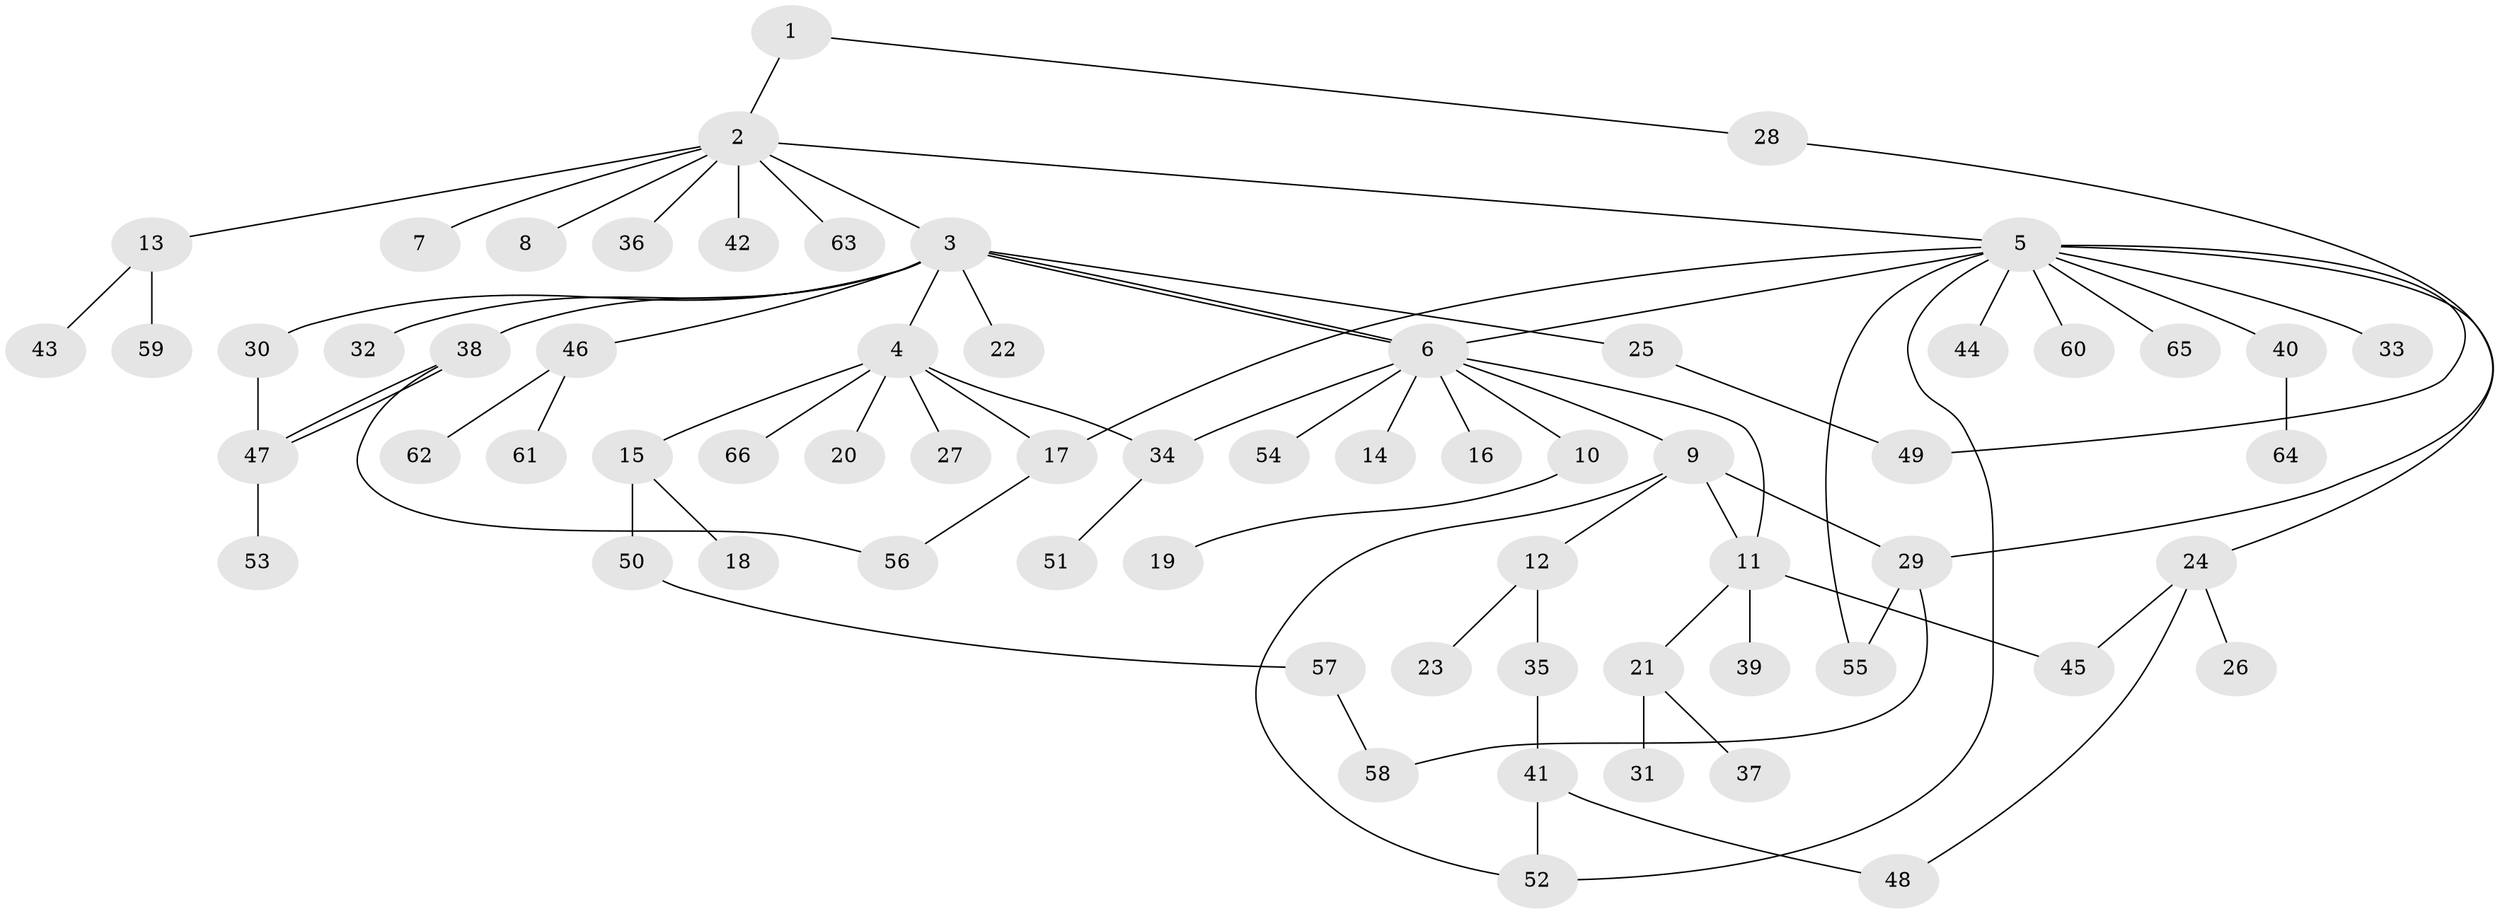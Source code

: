 // Generated by graph-tools (version 1.1) at 2025/35/03/09/25 02:35:23]
// undirected, 66 vertices, 81 edges
graph export_dot {
graph [start="1"]
  node [color=gray90,style=filled];
  1;
  2;
  3;
  4;
  5;
  6;
  7;
  8;
  9;
  10;
  11;
  12;
  13;
  14;
  15;
  16;
  17;
  18;
  19;
  20;
  21;
  22;
  23;
  24;
  25;
  26;
  27;
  28;
  29;
  30;
  31;
  32;
  33;
  34;
  35;
  36;
  37;
  38;
  39;
  40;
  41;
  42;
  43;
  44;
  45;
  46;
  47;
  48;
  49;
  50;
  51;
  52;
  53;
  54;
  55;
  56;
  57;
  58;
  59;
  60;
  61;
  62;
  63;
  64;
  65;
  66;
  1 -- 2;
  1 -- 28;
  2 -- 3;
  2 -- 5;
  2 -- 7;
  2 -- 8;
  2 -- 13;
  2 -- 36;
  2 -- 42;
  2 -- 63;
  3 -- 4;
  3 -- 6;
  3 -- 6;
  3 -- 22;
  3 -- 25;
  3 -- 30;
  3 -- 32;
  3 -- 38;
  3 -- 46;
  4 -- 15;
  4 -- 17;
  4 -- 20;
  4 -- 27;
  4 -- 34;
  4 -- 66;
  5 -- 6;
  5 -- 17;
  5 -- 24;
  5 -- 33;
  5 -- 40;
  5 -- 44;
  5 -- 49;
  5 -- 52;
  5 -- 55;
  5 -- 60;
  5 -- 65;
  6 -- 9;
  6 -- 10;
  6 -- 11;
  6 -- 14;
  6 -- 16;
  6 -- 34;
  6 -- 54;
  9 -- 11;
  9 -- 12;
  9 -- 29;
  9 -- 52;
  10 -- 19;
  11 -- 21;
  11 -- 39;
  11 -- 45;
  12 -- 23;
  12 -- 35;
  13 -- 43;
  13 -- 59;
  15 -- 18;
  15 -- 50;
  17 -- 56;
  21 -- 31;
  21 -- 37;
  24 -- 26;
  24 -- 45;
  24 -- 48;
  25 -- 49;
  28 -- 29;
  29 -- 55;
  29 -- 58;
  30 -- 47;
  34 -- 51;
  35 -- 41;
  38 -- 47;
  38 -- 47;
  38 -- 56;
  40 -- 64;
  41 -- 48;
  41 -- 52;
  46 -- 61;
  46 -- 62;
  47 -- 53;
  50 -- 57;
  57 -- 58;
}
